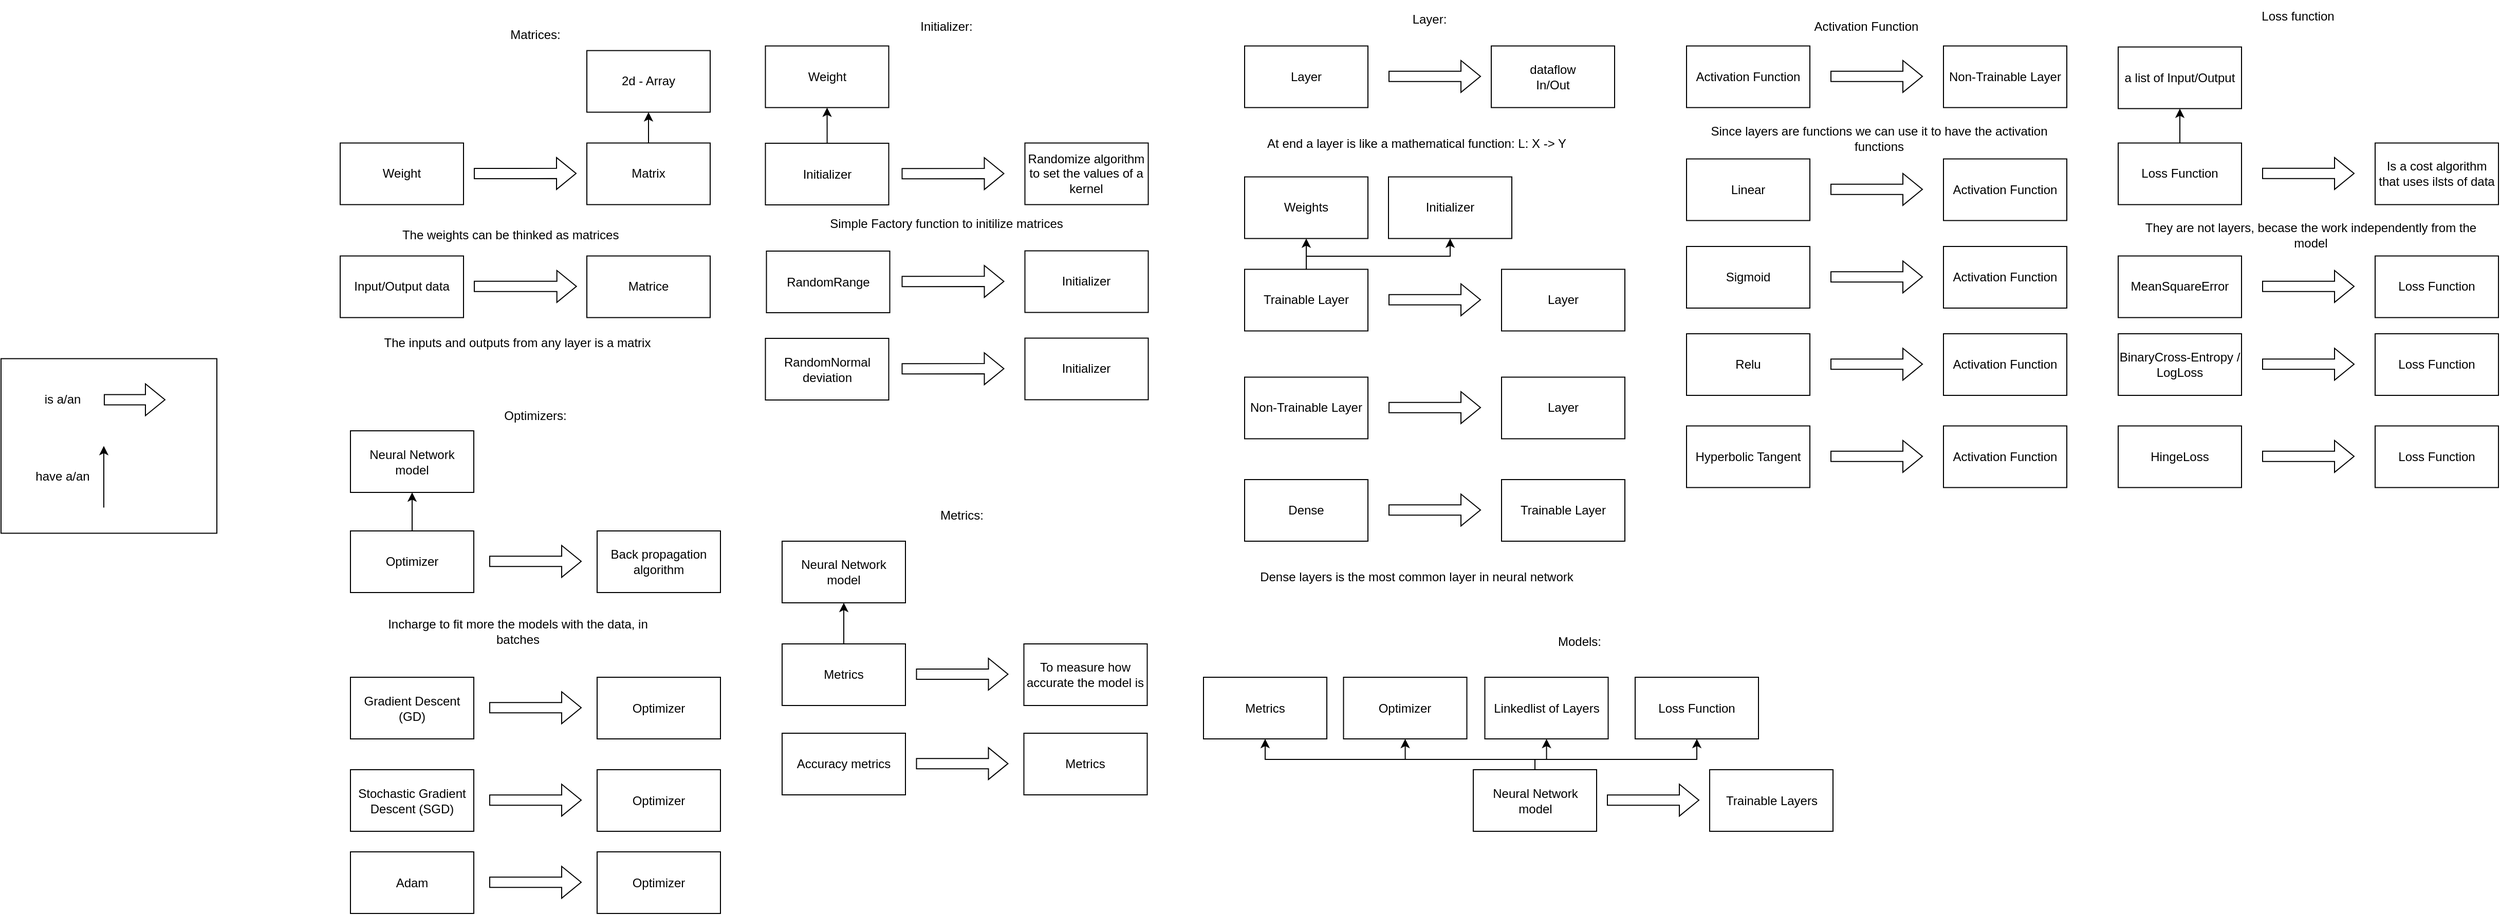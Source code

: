 <mxfile version="23.0.2" type="device">
  <diagram name="Page-1" id="kaVxl003zkkZ3Sqm6b-Y">
    <mxGraphModel dx="2093" dy="1091" grid="1" gridSize="10" guides="1" tooltips="1" connect="1" arrows="1" fold="1" page="1" pageScale="1" pageWidth="850" pageHeight="1100" math="0" shadow="0">
      <root>
        <mxCell id="0" />
        <mxCell id="1" parent="0" />
        <mxCell id="eiTDNOzj87OtUUi1a_SR-58" value="" style="rounded=0;whiteSpace=wrap;html=1;" vertex="1" parent="1">
          <mxGeometry y="435.25" width="210" height="170" as="geometry" />
        </mxCell>
        <mxCell id="eiTDNOzj87OtUUi1a_SR-43" style="edgeStyle=orthogonalEdgeStyle;rounded=0;orthogonalLoop=1;jettySize=auto;html=1;entryX=0.5;entryY=1;entryDx=0;entryDy=0;" edge="1" parent="1" source="eiTDNOzj87OtUUi1a_SR-1" target="eiTDNOzj87OtUUi1a_SR-42">
          <mxGeometry relative="1" as="geometry">
            <Array as="points">
              <mxPoint x="1493" y="825.5" />
              <mxPoint x="1366" y="825.5" />
            </Array>
          </mxGeometry>
        </mxCell>
        <mxCell id="eiTDNOzj87OtUUi1a_SR-45" style="edgeStyle=orthogonalEdgeStyle;rounded=0;orthogonalLoop=1;jettySize=auto;html=1;entryX=0.5;entryY=1;entryDx=0;entryDy=0;" edge="1" parent="1" source="eiTDNOzj87OtUUi1a_SR-1" target="eiTDNOzj87OtUUi1a_SR-44">
          <mxGeometry relative="1" as="geometry">
            <Array as="points">
              <mxPoint x="1493" y="825.5" />
              <mxPoint x="1230" y="825.5" />
            </Array>
          </mxGeometry>
        </mxCell>
        <mxCell id="eiTDNOzj87OtUUi1a_SR-168" style="edgeStyle=orthogonalEdgeStyle;rounded=0;orthogonalLoop=1;jettySize=auto;html=1;entryX=0.5;entryY=1;entryDx=0;entryDy=0;" edge="1" parent="1" source="eiTDNOzj87OtUUi1a_SR-1" target="eiTDNOzj87OtUUi1a_SR-41">
          <mxGeometry relative="1" as="geometry">
            <Array as="points">
              <mxPoint x="1492" y="825.5" />
              <mxPoint x="1504" y="825.5" />
            </Array>
          </mxGeometry>
        </mxCell>
        <mxCell id="eiTDNOzj87OtUUi1a_SR-169" style="edgeStyle=orthogonalEdgeStyle;rounded=0;orthogonalLoop=1;jettySize=auto;html=1;entryX=0.5;entryY=1;entryDx=0;entryDy=0;" edge="1" parent="1" source="eiTDNOzj87OtUUi1a_SR-1" target="eiTDNOzj87OtUUi1a_SR-163">
          <mxGeometry relative="1" as="geometry">
            <Array as="points">
              <mxPoint x="1493" y="825.5" />
              <mxPoint x="1650" y="825.5" />
            </Array>
          </mxGeometry>
        </mxCell>
        <mxCell id="eiTDNOzj87OtUUi1a_SR-1" value="Neural Network model" style="rounded=0;whiteSpace=wrap;html=1;" vertex="1" parent="1">
          <mxGeometry x="1432.5" y="835.5" width="120" height="60" as="geometry" />
        </mxCell>
        <mxCell id="eiTDNOzj87OtUUi1a_SR-3" value="Layer" style="rounded=0;whiteSpace=wrap;html=1;" vertex="1" parent="1">
          <mxGeometry x="1210" y="130.75" width="120" height="60" as="geometry" />
        </mxCell>
        <mxCell id="eiTDNOzj87OtUUi1a_SR-4" value="Weights" style="rounded=0;whiteSpace=wrap;html=1;" vertex="1" parent="1">
          <mxGeometry x="1210" y="258.25" width="120" height="60" as="geometry" />
        </mxCell>
        <mxCell id="eiTDNOzj87OtUUi1a_SR-10" value="" style="shape=flexArrow;endArrow=classic;html=1;rounded=0;" edge="1" parent="1">
          <mxGeometry width="50" height="50" relative="1" as="geometry">
            <mxPoint x="1562.5" y="865.16" as="sourcePoint" />
            <mxPoint x="1652.5" y="865.16" as="targetPoint" />
          </mxGeometry>
        </mxCell>
        <mxCell id="eiTDNOzj87OtUUi1a_SR-12" value="" style="shape=flexArrow;endArrow=classic;html=1;rounded=0;" edge="1" parent="1">
          <mxGeometry width="50" height="50" relative="1" as="geometry">
            <mxPoint x="1350" y="160.41" as="sourcePoint" />
            <mxPoint x="1440" y="160.41" as="targetPoint" />
          </mxGeometry>
        </mxCell>
        <mxCell id="eiTDNOzj87OtUUi1a_SR-13" value="dataflow&lt;br&gt;In/Out" style="rounded=0;whiteSpace=wrap;html=1;" vertex="1" parent="1">
          <mxGeometry x="1450" y="130.75" width="120" height="60" as="geometry" />
        </mxCell>
        <mxCell id="eiTDNOzj87OtUUi1a_SR-14" value="Trainable Layers" style="rounded=0;whiteSpace=wrap;html=1;" vertex="1" parent="1">
          <mxGeometry x="1662.5" y="835.5" width="120" height="60" as="geometry" />
        </mxCell>
        <mxCell id="eiTDNOzj87OtUUi1a_SR-15" value="At end a layer is like a mathematical function: L: X -&amp;gt; Y" style="text;html=1;strokeColor=none;fillColor=none;align=center;verticalAlign=middle;whiteSpace=wrap;rounded=0;" vertex="1" parent="1">
          <mxGeometry x="1210" y="210.75" width="335" height="30" as="geometry" />
        </mxCell>
        <mxCell id="eiTDNOzj87OtUUi1a_SR-21" value="Activation Function" style="rounded=0;whiteSpace=wrap;html=1;" vertex="1" parent="1">
          <mxGeometry x="1640" y="130.75" width="120" height="60" as="geometry" />
        </mxCell>
        <mxCell id="eiTDNOzj87OtUUi1a_SR-22" value="" style="shape=flexArrow;endArrow=classic;html=1;rounded=0;" edge="1" parent="1">
          <mxGeometry width="50" height="50" relative="1" as="geometry">
            <mxPoint x="1780" y="160.41" as="sourcePoint" />
            <mxPoint x="1870" y="160.41" as="targetPoint" />
          </mxGeometry>
        </mxCell>
        <mxCell id="eiTDNOzj87OtUUi1a_SR-23" value="Non-Trainable Layer" style="rounded=0;whiteSpace=wrap;html=1;" vertex="1" parent="1">
          <mxGeometry x="1890" y="130.75" width="120" height="60" as="geometry" />
        </mxCell>
        <mxCell id="eiTDNOzj87OtUUi1a_SR-30" style="edgeStyle=orthogonalEdgeStyle;rounded=0;orthogonalLoop=1;jettySize=auto;html=1;entryX=0.5;entryY=1;entryDx=0;entryDy=0;" edge="1" parent="1" source="eiTDNOzj87OtUUi1a_SR-24" target="eiTDNOzj87OtUUi1a_SR-4">
          <mxGeometry relative="1" as="geometry" />
        </mxCell>
        <mxCell id="eiTDNOzj87OtUUi1a_SR-117" style="edgeStyle=orthogonalEdgeStyle;rounded=0;orthogonalLoop=1;jettySize=auto;html=1;entryX=0.5;entryY=1;entryDx=0;entryDy=0;" edge="1" parent="1" source="eiTDNOzj87OtUUi1a_SR-24" target="eiTDNOzj87OtUUi1a_SR-116">
          <mxGeometry relative="1" as="geometry">
            <Array as="points">
              <mxPoint x="1270" y="335.5" />
              <mxPoint x="1410" y="335.5" />
            </Array>
          </mxGeometry>
        </mxCell>
        <mxCell id="eiTDNOzj87OtUUi1a_SR-24" value="Trainable Layer" style="rounded=0;whiteSpace=wrap;html=1;" vertex="1" parent="1">
          <mxGeometry x="1210" y="348.25" width="120" height="60" as="geometry" />
        </mxCell>
        <mxCell id="eiTDNOzj87OtUUi1a_SR-25" value="" style="shape=flexArrow;endArrow=classic;html=1;rounded=0;" edge="1" parent="1">
          <mxGeometry width="50" height="50" relative="1" as="geometry">
            <mxPoint x="1350" y="377.91" as="sourcePoint" />
            <mxPoint x="1440" y="377.91" as="targetPoint" />
          </mxGeometry>
        </mxCell>
        <mxCell id="eiTDNOzj87OtUUi1a_SR-26" value="Layer" style="rounded=0;whiteSpace=wrap;html=1;" vertex="1" parent="1">
          <mxGeometry x="1460" y="348.25" width="120" height="60" as="geometry" />
        </mxCell>
        <mxCell id="eiTDNOzj87OtUUi1a_SR-27" value="Non-Trainable Layer" style="rounded=0;whiteSpace=wrap;html=1;" vertex="1" parent="1">
          <mxGeometry x="1210" y="453.25" width="120" height="60" as="geometry" />
        </mxCell>
        <mxCell id="eiTDNOzj87OtUUi1a_SR-28" value="" style="shape=flexArrow;endArrow=classic;html=1;rounded=0;" edge="1" parent="1">
          <mxGeometry width="50" height="50" relative="1" as="geometry">
            <mxPoint x="1350" y="482.91" as="sourcePoint" />
            <mxPoint x="1440" y="482.91" as="targetPoint" />
          </mxGeometry>
        </mxCell>
        <mxCell id="eiTDNOzj87OtUUi1a_SR-29" value="Layer" style="rounded=0;whiteSpace=wrap;html=1;" vertex="1" parent="1">
          <mxGeometry x="1460" y="453.25" width="120" height="60" as="geometry" />
        </mxCell>
        <mxCell id="eiTDNOzj87OtUUi1a_SR-41" value="Linkedlist of Layers" style="rounded=0;whiteSpace=wrap;html=1;" vertex="1" parent="1">
          <mxGeometry x="1443.75" y="745.5" width="120" height="60" as="geometry" />
        </mxCell>
        <mxCell id="eiTDNOzj87OtUUi1a_SR-42" value="Optimizer" style="rounded=0;whiteSpace=wrap;html=1;" vertex="1" parent="1">
          <mxGeometry x="1306.25" y="745.5" width="120" height="60" as="geometry" />
        </mxCell>
        <mxCell id="eiTDNOzj87OtUUi1a_SR-44" value="Metrics" style="rounded=0;whiteSpace=wrap;html=1;" vertex="1" parent="1">
          <mxGeometry x="1170" y="745.5" width="120" height="60" as="geometry" />
        </mxCell>
        <mxCell id="eiTDNOzj87OtUUi1a_SR-46" value="Weight" style="rounded=0;whiteSpace=wrap;html=1;" vertex="1" parent="1">
          <mxGeometry x="330" y="225.25" width="120" height="60" as="geometry" />
        </mxCell>
        <mxCell id="eiTDNOzj87OtUUi1a_SR-67" style="edgeStyle=orthogonalEdgeStyle;rounded=0;orthogonalLoop=1;jettySize=auto;html=1;entryX=0.5;entryY=1;entryDx=0;entryDy=0;" edge="1" parent="1" source="eiTDNOzj87OtUUi1a_SR-47" target="eiTDNOzj87OtUUi1a_SR-66">
          <mxGeometry relative="1" as="geometry" />
        </mxCell>
        <mxCell id="eiTDNOzj87OtUUi1a_SR-47" value="Matrix" style="rounded=0;whiteSpace=wrap;html=1;" vertex="1" parent="1">
          <mxGeometry x="570" y="225.25" width="120" height="60" as="geometry" />
        </mxCell>
        <mxCell id="eiTDNOzj87OtUUi1a_SR-48" value="" style="shape=flexArrow;endArrow=classic;html=1;rounded=0;" edge="1" parent="1">
          <mxGeometry width="50" height="50" relative="1" as="geometry">
            <mxPoint x="460" y="255" as="sourcePoint" />
            <mxPoint x="560" y="254.91" as="targetPoint" />
          </mxGeometry>
        </mxCell>
        <mxCell id="eiTDNOzj87OtUUi1a_SR-49" value="The weights can be thinked as matrices&amp;nbsp;" style="text;html=1;strokeColor=none;fillColor=none;align=center;verticalAlign=middle;whiteSpace=wrap;rounded=0;" vertex="1" parent="1">
          <mxGeometry x="330" y="300.25" width="335" height="30" as="geometry" />
        </mxCell>
        <mxCell id="eiTDNOzj87OtUUi1a_SR-50" value="Input/Output data" style="rounded=0;whiteSpace=wrap;html=1;" vertex="1" parent="1">
          <mxGeometry x="330" y="335.25" width="120" height="60" as="geometry" />
        </mxCell>
        <mxCell id="eiTDNOzj87OtUUi1a_SR-51" value="" style="shape=flexArrow;endArrow=classic;html=1;rounded=0;" edge="1" parent="1">
          <mxGeometry width="50" height="50" relative="1" as="geometry">
            <mxPoint x="460" y="364.91" as="sourcePoint" />
            <mxPoint x="560.34" y="364.91" as="targetPoint" />
          </mxGeometry>
        </mxCell>
        <mxCell id="eiTDNOzj87OtUUi1a_SR-52" value="Matrice" style="rounded=0;whiteSpace=wrap;html=1;" vertex="1" parent="1">
          <mxGeometry x="570" y="335.25" width="120" height="60" as="geometry" />
        </mxCell>
        <mxCell id="eiTDNOzj87OtUUi1a_SR-53" value="The inputs and outputs from any layer is a matrix" style="text;html=1;strokeColor=none;fillColor=none;align=center;verticalAlign=middle;whiteSpace=wrap;rounded=0;" vertex="1" parent="1">
          <mxGeometry x="330" y="405.25" width="345" height="30" as="geometry" />
        </mxCell>
        <mxCell id="eiTDNOzj87OtUUi1a_SR-54" value="" style="shape=flexArrow;endArrow=classic;html=1;rounded=0;" edge="1" parent="1">
          <mxGeometry width="50" height="50" relative="1" as="geometry">
            <mxPoint x="100" y="475.25" as="sourcePoint" />
            <mxPoint x="160" y="475.25" as="targetPoint" />
          </mxGeometry>
        </mxCell>
        <mxCell id="eiTDNOzj87OtUUi1a_SR-55" value="is a/an" style="text;html=1;strokeColor=none;fillColor=none;align=center;verticalAlign=middle;whiteSpace=wrap;rounded=0;" vertex="1" parent="1">
          <mxGeometry x="30" y="460.25" width="60" height="30" as="geometry" />
        </mxCell>
        <mxCell id="eiTDNOzj87OtUUi1a_SR-56" value="have a/an" style="text;html=1;strokeColor=none;fillColor=none;align=center;verticalAlign=middle;whiteSpace=wrap;rounded=0;" vertex="1" parent="1">
          <mxGeometry x="30" y="535.25" width="60" height="30" as="geometry" />
        </mxCell>
        <mxCell id="eiTDNOzj87OtUUi1a_SR-57" value="" style="endArrow=classic;html=1;rounded=0;" edge="1" parent="1">
          <mxGeometry width="50" height="50" relative="1" as="geometry">
            <mxPoint x="100" y="580.25" as="sourcePoint" />
            <mxPoint x="100" y="520.25" as="targetPoint" />
          </mxGeometry>
        </mxCell>
        <mxCell id="eiTDNOzj87OtUUi1a_SR-66" value="2d - Array" style="rounded=0;whiteSpace=wrap;html=1;" vertex="1" parent="1">
          <mxGeometry x="570" y="135.25" width="120" height="60" as="geometry" />
        </mxCell>
        <mxCell id="eiTDNOzj87OtUUi1a_SR-70" value="Matrices:" style="text;html=1;strokeColor=none;fillColor=none;align=center;verticalAlign=middle;whiteSpace=wrap;rounded=0;" vertex="1" parent="1">
          <mxGeometry x="490" y="105.25" width="60" height="30" as="geometry" />
        </mxCell>
        <mxCell id="eiTDNOzj87OtUUi1a_SR-71" value="Layer:" style="text;html=1;strokeColor=none;fillColor=none;align=center;verticalAlign=middle;whiteSpace=wrap;rounded=0;" vertex="1" parent="1">
          <mxGeometry x="1360" y="89.5" width="60" height="30" as="geometry" />
        </mxCell>
        <mxCell id="eiTDNOzj87OtUUi1a_SR-72" value="Dense" style="rounded=0;whiteSpace=wrap;html=1;" vertex="1" parent="1">
          <mxGeometry x="1210" y="553" width="120" height="60" as="geometry" />
        </mxCell>
        <mxCell id="eiTDNOzj87OtUUi1a_SR-73" value="" style="shape=flexArrow;endArrow=classic;html=1;rounded=0;" edge="1" parent="1">
          <mxGeometry width="50" height="50" relative="1" as="geometry">
            <mxPoint x="1350" y="582.66" as="sourcePoint" />
            <mxPoint x="1440" y="582.66" as="targetPoint" />
          </mxGeometry>
        </mxCell>
        <mxCell id="eiTDNOzj87OtUUi1a_SR-74" value="Trainable Layer" style="rounded=0;whiteSpace=wrap;html=1;" vertex="1" parent="1">
          <mxGeometry x="1460" y="553" width="120" height="60" as="geometry" />
        </mxCell>
        <mxCell id="eiTDNOzj87OtUUi1a_SR-75" value="Activation Function" style="text;html=1;strokeColor=none;fillColor=none;align=center;verticalAlign=middle;whiteSpace=wrap;rounded=0;" vertex="1" parent="1">
          <mxGeometry x="1740" y="97.25" width="150" height="30" as="geometry" />
        </mxCell>
        <mxCell id="eiTDNOzj87OtUUi1a_SR-79" value="Dense layers is the most common layer in neural network" style="text;html=1;strokeColor=none;fillColor=none;align=center;verticalAlign=middle;whiteSpace=wrap;rounded=0;" vertex="1" parent="1">
          <mxGeometry x="1210" y="633" width="335" height="30" as="geometry" />
        </mxCell>
        <mxCell id="eiTDNOzj87OtUUi1a_SR-80" value="Models:" style="text;html=1;strokeColor=none;fillColor=none;align=center;verticalAlign=middle;whiteSpace=wrap;rounded=0;" vertex="1" parent="1">
          <mxGeometry x="1506.25" y="695.5" width="60" height="30" as="geometry" />
        </mxCell>
        <mxCell id="eiTDNOzj87OtUUi1a_SR-81" value="Linear" style="rounded=0;whiteSpace=wrap;html=1;" vertex="1" parent="1">
          <mxGeometry x="1640" y="240.75" width="120" height="60" as="geometry" />
        </mxCell>
        <mxCell id="eiTDNOzj87OtUUi1a_SR-82" value="" style="shape=flexArrow;endArrow=classic;html=1;rounded=0;" edge="1" parent="1">
          <mxGeometry width="50" height="50" relative="1" as="geometry">
            <mxPoint x="1780" y="270.41" as="sourcePoint" />
            <mxPoint x="1870" y="270.41" as="targetPoint" />
          </mxGeometry>
        </mxCell>
        <mxCell id="eiTDNOzj87OtUUi1a_SR-83" value="Activation Function" style="rounded=0;whiteSpace=wrap;html=1;" vertex="1" parent="1">
          <mxGeometry x="1890" y="240.75" width="120" height="60" as="geometry" />
        </mxCell>
        <mxCell id="eiTDNOzj87OtUUi1a_SR-84" value="Sigmoid" style="rounded=0;whiteSpace=wrap;html=1;" vertex="1" parent="1">
          <mxGeometry x="1640" y="326" width="120" height="60" as="geometry" />
        </mxCell>
        <mxCell id="eiTDNOzj87OtUUi1a_SR-85" value="" style="shape=flexArrow;endArrow=classic;html=1;rounded=0;" edge="1" parent="1">
          <mxGeometry width="50" height="50" relative="1" as="geometry">
            <mxPoint x="1780" y="355.66" as="sourcePoint" />
            <mxPoint x="1870" y="355.66" as="targetPoint" />
          </mxGeometry>
        </mxCell>
        <mxCell id="eiTDNOzj87OtUUi1a_SR-86" value="Activation Function" style="rounded=0;whiteSpace=wrap;html=1;" vertex="1" parent="1">
          <mxGeometry x="1890" y="326" width="120" height="60" as="geometry" />
        </mxCell>
        <mxCell id="eiTDNOzj87OtUUi1a_SR-87" value="Relu" style="rounded=0;whiteSpace=wrap;html=1;" vertex="1" parent="1">
          <mxGeometry x="1640" y="411" width="120" height="60" as="geometry" />
        </mxCell>
        <mxCell id="eiTDNOzj87OtUUi1a_SR-88" value="" style="shape=flexArrow;endArrow=classic;html=1;rounded=0;" edge="1" parent="1">
          <mxGeometry width="50" height="50" relative="1" as="geometry">
            <mxPoint x="1780" y="440.66" as="sourcePoint" />
            <mxPoint x="1870" y="440.66" as="targetPoint" />
          </mxGeometry>
        </mxCell>
        <mxCell id="eiTDNOzj87OtUUi1a_SR-89" value="Activation Function" style="rounded=0;whiteSpace=wrap;html=1;" vertex="1" parent="1">
          <mxGeometry x="1890" y="411" width="120" height="60" as="geometry" />
        </mxCell>
        <mxCell id="eiTDNOzj87OtUUi1a_SR-90" value="Hyperbolic Tangent" style="rounded=0;whiteSpace=wrap;html=1;" vertex="1" parent="1">
          <mxGeometry x="1640" y="500.75" width="120" height="60" as="geometry" />
        </mxCell>
        <mxCell id="eiTDNOzj87OtUUi1a_SR-91" value="" style="shape=flexArrow;endArrow=classic;html=1;rounded=0;" edge="1" parent="1">
          <mxGeometry width="50" height="50" relative="1" as="geometry">
            <mxPoint x="1780" y="530.41" as="sourcePoint" />
            <mxPoint x="1870" y="530.41" as="targetPoint" />
          </mxGeometry>
        </mxCell>
        <mxCell id="eiTDNOzj87OtUUi1a_SR-92" value="Activation Function" style="rounded=0;whiteSpace=wrap;html=1;" vertex="1" parent="1">
          <mxGeometry x="1890" y="500.75" width="120" height="60" as="geometry" />
        </mxCell>
        <mxCell id="eiTDNOzj87OtUUi1a_SR-94" value="Since layers are functions we can use it to have the activation functions" style="text;html=1;strokeColor=none;fillColor=none;align=center;verticalAlign=middle;whiteSpace=wrap;rounded=0;" vertex="1" parent="1">
          <mxGeometry x="1660" y="205.5" width="335" height="30" as="geometry" />
        </mxCell>
        <mxCell id="eiTDNOzj87OtUUi1a_SR-95" value="Optimizers:" style="text;html=1;strokeColor=none;fillColor=none;align=center;verticalAlign=middle;whiteSpace=wrap;rounded=0;" vertex="1" parent="1">
          <mxGeometry x="480" y="475.5" width="80" height="30" as="geometry" />
        </mxCell>
        <mxCell id="eiTDNOzj87OtUUi1a_SR-99" style="edgeStyle=orthogonalEdgeStyle;rounded=0;orthogonalLoop=1;jettySize=auto;html=1;entryX=0.5;entryY=1;entryDx=0;entryDy=0;exitX=0.5;exitY=0;exitDx=0;exitDy=0;" edge="1" parent="1" source="eiTDNOzj87OtUUi1a_SR-102" target="eiTDNOzj87OtUUi1a_SR-100">
          <mxGeometry relative="1" as="geometry">
            <mxPoint x="580" y="553" as="targetPoint" />
            <Array as="points">
              <mxPoint x="400" y="565.5" />
            </Array>
          </mxGeometry>
        </mxCell>
        <mxCell id="eiTDNOzj87OtUUi1a_SR-96" value="Back propagation algorithm" style="rounded=0;whiteSpace=wrap;html=1;" vertex="1" parent="1">
          <mxGeometry x="580" y="603" width="120" height="60" as="geometry" />
        </mxCell>
        <mxCell id="eiTDNOzj87OtUUi1a_SR-97" value="Incharge to fit more the models with the data, in batches" style="text;html=1;strokeColor=none;fillColor=none;align=center;verticalAlign=middle;whiteSpace=wrap;rounded=0;" vertex="1" parent="1">
          <mxGeometry x="352.5" y="685.5" width="300" height="30" as="geometry" />
        </mxCell>
        <mxCell id="eiTDNOzj87OtUUi1a_SR-100" value="Neural Network model" style="rounded=0;whiteSpace=wrap;html=1;" vertex="1" parent="1">
          <mxGeometry x="340" y="505.5" width="120" height="60" as="geometry" />
        </mxCell>
        <mxCell id="eiTDNOzj87OtUUi1a_SR-102" value="Optimizer" style="rounded=0;whiteSpace=wrap;html=1;" vertex="1" parent="1">
          <mxGeometry x="340" y="603" width="120" height="60" as="geometry" />
        </mxCell>
        <mxCell id="eiTDNOzj87OtUUi1a_SR-103" value="" style="shape=flexArrow;endArrow=classic;html=1;rounded=0;" edge="1" parent="1">
          <mxGeometry width="50" height="50" relative="1" as="geometry">
            <mxPoint x="475" y="632.66" as="sourcePoint" />
            <mxPoint x="565" y="632.66" as="targetPoint" />
          </mxGeometry>
        </mxCell>
        <mxCell id="eiTDNOzj87OtUUi1a_SR-104" value="Gradient Descent (GD)" style="rounded=0;whiteSpace=wrap;html=1;" vertex="1" parent="1">
          <mxGeometry x="340" y="745.5" width="120" height="60" as="geometry" />
        </mxCell>
        <mxCell id="eiTDNOzj87OtUUi1a_SR-105" value="Optimizer" style="rounded=0;whiteSpace=wrap;html=1;" vertex="1" parent="1">
          <mxGeometry x="580" y="745.5" width="120" height="60" as="geometry" />
        </mxCell>
        <mxCell id="eiTDNOzj87OtUUi1a_SR-106" value="" style="shape=flexArrow;endArrow=classic;html=1;rounded=0;" edge="1" parent="1">
          <mxGeometry width="50" height="50" relative="1" as="geometry">
            <mxPoint x="475" y="775.16" as="sourcePoint" />
            <mxPoint x="565" y="775.16" as="targetPoint" />
          </mxGeometry>
        </mxCell>
        <mxCell id="eiTDNOzj87OtUUi1a_SR-107" value="Stochastic&amp;nbsp;Gradient Descent (SGD)" style="rounded=0;whiteSpace=wrap;html=1;" vertex="1" parent="1">
          <mxGeometry x="340" y="835.5" width="120" height="60" as="geometry" />
        </mxCell>
        <mxCell id="eiTDNOzj87OtUUi1a_SR-108" value="Optimizer" style="rounded=0;whiteSpace=wrap;html=1;" vertex="1" parent="1">
          <mxGeometry x="580" y="835.5" width="120" height="60" as="geometry" />
        </mxCell>
        <mxCell id="eiTDNOzj87OtUUi1a_SR-109" value="" style="shape=flexArrow;endArrow=classic;html=1;rounded=0;" edge="1" parent="1">
          <mxGeometry width="50" height="50" relative="1" as="geometry">
            <mxPoint x="475" y="865.16" as="sourcePoint" />
            <mxPoint x="565" y="865.16" as="targetPoint" />
          </mxGeometry>
        </mxCell>
        <mxCell id="eiTDNOzj87OtUUi1a_SR-113" value="Adam" style="rounded=0;whiteSpace=wrap;html=1;" vertex="1" parent="1">
          <mxGeometry x="340" y="915.5" width="120" height="60" as="geometry" />
        </mxCell>
        <mxCell id="eiTDNOzj87OtUUi1a_SR-114" value="Optimizer" style="rounded=0;whiteSpace=wrap;html=1;" vertex="1" parent="1">
          <mxGeometry x="580" y="915.5" width="120" height="60" as="geometry" />
        </mxCell>
        <mxCell id="eiTDNOzj87OtUUi1a_SR-115" value="" style="shape=flexArrow;endArrow=classic;html=1;rounded=0;" edge="1" parent="1">
          <mxGeometry width="50" height="50" relative="1" as="geometry">
            <mxPoint x="475" y="945.16" as="sourcePoint" />
            <mxPoint x="565" y="945.16" as="targetPoint" />
          </mxGeometry>
        </mxCell>
        <mxCell id="eiTDNOzj87OtUUi1a_SR-116" value="Initializer" style="rounded=0;whiteSpace=wrap;html=1;" vertex="1" parent="1">
          <mxGeometry x="1350" y="258.25" width="120" height="60" as="geometry" />
        </mxCell>
        <mxCell id="eiTDNOzj87OtUUi1a_SR-119" value="Initializer:" style="text;html=1;strokeColor=none;fillColor=none;align=center;verticalAlign=middle;whiteSpace=wrap;rounded=0;" vertex="1" parent="1">
          <mxGeometry x="890" y="97.25" width="60" height="30" as="geometry" />
        </mxCell>
        <mxCell id="eiTDNOzj87OtUUi1a_SR-122" style="edgeStyle=orthogonalEdgeStyle;rounded=0;orthogonalLoop=1;jettySize=auto;html=1;entryX=0.5;entryY=1;entryDx=0;entryDy=0;" edge="1" parent="1" source="eiTDNOzj87OtUUi1a_SR-120" target="eiTDNOzj87OtUUi1a_SR-121">
          <mxGeometry relative="1" as="geometry" />
        </mxCell>
        <mxCell id="eiTDNOzj87OtUUi1a_SR-120" value="Initializer" style="rounded=0;whiteSpace=wrap;html=1;" vertex="1" parent="1">
          <mxGeometry x="743.75" y="225.5" width="120" height="60" as="geometry" />
        </mxCell>
        <mxCell id="eiTDNOzj87OtUUi1a_SR-121" value="Weight" style="rounded=0;whiteSpace=wrap;html=1;" vertex="1" parent="1">
          <mxGeometry x="743.75" y="130.75" width="120" height="60" as="geometry" />
        </mxCell>
        <mxCell id="eiTDNOzj87OtUUi1a_SR-123" value="" style="shape=flexArrow;endArrow=classic;html=1;rounded=0;" edge="1" parent="1">
          <mxGeometry width="50" height="50" relative="1" as="geometry">
            <mxPoint x="876.25" y="255.09" as="sourcePoint" />
            <mxPoint x="976.25" y="255.0" as="targetPoint" />
          </mxGeometry>
        </mxCell>
        <mxCell id="eiTDNOzj87OtUUi1a_SR-124" value="Randomize algorithm to set the values of a kernel" style="rounded=0;whiteSpace=wrap;html=1;" vertex="1" parent="1">
          <mxGeometry x="996.25" y="225.25" width="120" height="60" as="geometry" />
        </mxCell>
        <mxCell id="eiTDNOzj87OtUUi1a_SR-126" value="Simple Factory function to initilize matrices" style="text;html=1;strokeColor=none;fillColor=none;align=center;verticalAlign=middle;whiteSpace=wrap;rounded=0;" vertex="1" parent="1">
          <mxGeometry x="760" y="288.5" width="320" height="30" as="geometry" />
        </mxCell>
        <mxCell id="eiTDNOzj87OtUUi1a_SR-128" value="RandomNormal deviation" style="rounded=0;whiteSpace=wrap;html=1;" vertex="1" parent="1">
          <mxGeometry x="743.75" y="415.5" width="120" height="60" as="geometry" />
        </mxCell>
        <mxCell id="eiTDNOzj87OtUUi1a_SR-129" value="" style="shape=flexArrow;endArrow=classic;html=1;rounded=0;" edge="1" parent="1">
          <mxGeometry width="50" height="50" relative="1" as="geometry">
            <mxPoint x="876.25" y="445.09" as="sourcePoint" />
            <mxPoint x="976.25" y="445" as="targetPoint" />
          </mxGeometry>
        </mxCell>
        <mxCell id="eiTDNOzj87OtUUi1a_SR-130" value="Initializer" style="rounded=0;whiteSpace=wrap;html=1;" vertex="1" parent="1">
          <mxGeometry x="996.25" y="415.25" width="120" height="60" as="geometry" />
        </mxCell>
        <mxCell id="eiTDNOzj87OtUUi1a_SR-131" value="RandomRange" style="rounded=0;whiteSpace=wrap;html=1;" vertex="1" parent="1">
          <mxGeometry x="744.75" y="330.5" width="120" height="60" as="geometry" />
        </mxCell>
        <mxCell id="eiTDNOzj87OtUUi1a_SR-132" value="" style="shape=flexArrow;endArrow=classic;html=1;rounded=0;" edge="1" parent="1">
          <mxGeometry width="50" height="50" relative="1" as="geometry">
            <mxPoint x="876.25" y="360.09" as="sourcePoint" />
            <mxPoint x="976.25" y="360" as="targetPoint" />
          </mxGeometry>
        </mxCell>
        <mxCell id="eiTDNOzj87OtUUi1a_SR-133" value="Initializer" style="rounded=0;whiteSpace=wrap;html=1;" vertex="1" parent="1">
          <mxGeometry x="996.25" y="330.25" width="120" height="60" as="geometry" />
        </mxCell>
        <mxCell id="eiTDNOzj87OtUUi1a_SR-159" style="edgeStyle=orthogonalEdgeStyle;rounded=0;orthogonalLoop=1;jettySize=auto;html=1;entryX=0.5;entryY=1;entryDx=0;entryDy=0;" edge="1" parent="1" source="eiTDNOzj87OtUUi1a_SR-136" target="eiTDNOzj87OtUUi1a_SR-158">
          <mxGeometry relative="1" as="geometry" />
        </mxCell>
        <mxCell id="eiTDNOzj87OtUUi1a_SR-136" value="Loss Function" style="rounded=0;whiteSpace=wrap;html=1;" vertex="1" parent="1">
          <mxGeometry x="2060" y="225.25" width="120" height="60" as="geometry" />
        </mxCell>
        <mxCell id="eiTDNOzj87OtUUi1a_SR-137" value="" style="shape=flexArrow;endArrow=classic;html=1;rounded=0;" edge="1" parent="1">
          <mxGeometry width="50" height="50" relative="1" as="geometry">
            <mxPoint x="2200" y="254.91" as="sourcePoint" />
            <mxPoint x="2290" y="254.91" as="targetPoint" />
          </mxGeometry>
        </mxCell>
        <mxCell id="eiTDNOzj87OtUUi1a_SR-138" value="Is a cost algorithm that uses ilsts of data" style="rounded=0;whiteSpace=wrap;html=1;" vertex="1" parent="1">
          <mxGeometry x="2310" y="225.25" width="120" height="60" as="geometry" />
        </mxCell>
        <mxCell id="eiTDNOzj87OtUUi1a_SR-139" value="Loss function" style="text;html=1;strokeColor=none;fillColor=none;align=center;verticalAlign=middle;whiteSpace=wrap;rounded=0;" vertex="1" parent="1">
          <mxGeometry x="2160" y="86.5" width="150" height="30" as="geometry" />
        </mxCell>
        <mxCell id="eiTDNOzj87OtUUi1a_SR-140" value="MeanSquareError" style="rounded=0;whiteSpace=wrap;html=1;" vertex="1" parent="1">
          <mxGeometry x="2060" y="335.25" width="120" height="60" as="geometry" />
        </mxCell>
        <mxCell id="eiTDNOzj87OtUUi1a_SR-141" value="" style="shape=flexArrow;endArrow=classic;html=1;rounded=0;" edge="1" parent="1">
          <mxGeometry width="50" height="50" relative="1" as="geometry">
            <mxPoint x="2200" y="364.91" as="sourcePoint" />
            <mxPoint x="2290" y="364.91" as="targetPoint" />
          </mxGeometry>
        </mxCell>
        <mxCell id="eiTDNOzj87OtUUi1a_SR-142" value="Loss Function" style="rounded=0;whiteSpace=wrap;html=1;" vertex="1" parent="1">
          <mxGeometry x="2310" y="335.25" width="120" height="60" as="geometry" />
        </mxCell>
        <mxCell id="eiTDNOzj87OtUUi1a_SR-152" value="They are not layers, becase the work independently from the model" style="text;html=1;strokeColor=none;fillColor=none;align=center;verticalAlign=middle;whiteSpace=wrap;rounded=0;" vertex="1" parent="1">
          <mxGeometry x="2080" y="300" width="335" height="30" as="geometry" />
        </mxCell>
        <mxCell id="eiTDNOzj87OtUUi1a_SR-158" value="a list of Input/Output" style="rounded=0;whiteSpace=wrap;html=1;" vertex="1" parent="1">
          <mxGeometry x="2060" y="131.75" width="120" height="60" as="geometry" />
        </mxCell>
        <mxCell id="eiTDNOzj87OtUUi1a_SR-160" value="BinaryCross-Entropy / LogLoss" style="rounded=0;whiteSpace=wrap;html=1;" vertex="1" parent="1">
          <mxGeometry x="2060" y="411" width="120" height="60" as="geometry" />
        </mxCell>
        <mxCell id="eiTDNOzj87OtUUi1a_SR-161" value="" style="shape=flexArrow;endArrow=classic;html=1;rounded=0;" edge="1" parent="1">
          <mxGeometry width="50" height="50" relative="1" as="geometry">
            <mxPoint x="2200" y="440.66" as="sourcePoint" />
            <mxPoint x="2290" y="440.66" as="targetPoint" />
          </mxGeometry>
        </mxCell>
        <mxCell id="eiTDNOzj87OtUUi1a_SR-162" value="Loss Function" style="rounded=0;whiteSpace=wrap;html=1;" vertex="1" parent="1">
          <mxGeometry x="2310" y="411" width="120" height="60" as="geometry" />
        </mxCell>
        <mxCell id="eiTDNOzj87OtUUi1a_SR-163" value="Loss Function" style="rounded=0;whiteSpace=wrap;html=1;" vertex="1" parent="1">
          <mxGeometry x="1590" y="745.5" width="120" height="60" as="geometry" />
        </mxCell>
        <mxCell id="eiTDNOzj87OtUUi1a_SR-165" value="HingeLoss" style="rounded=0;whiteSpace=wrap;html=1;" vertex="1" parent="1">
          <mxGeometry x="2060" y="500.75" width="120" height="60" as="geometry" />
        </mxCell>
        <mxCell id="eiTDNOzj87OtUUi1a_SR-166" value="" style="shape=flexArrow;endArrow=classic;html=1;rounded=0;" edge="1" parent="1">
          <mxGeometry width="50" height="50" relative="1" as="geometry">
            <mxPoint x="2200" y="530.41" as="sourcePoint" />
            <mxPoint x="2290" y="530.41" as="targetPoint" />
          </mxGeometry>
        </mxCell>
        <mxCell id="eiTDNOzj87OtUUi1a_SR-167" value="Loss Function" style="rounded=0;whiteSpace=wrap;html=1;" vertex="1" parent="1">
          <mxGeometry x="2310" y="500.75" width="120" height="60" as="geometry" />
        </mxCell>
        <mxCell id="eiTDNOzj87OtUUi1a_SR-170" value="Metrics:" style="text;html=1;strokeColor=none;fillColor=none;align=center;verticalAlign=middle;whiteSpace=wrap;rounded=0;" vertex="1" parent="1">
          <mxGeometry x="895.25" y="573" width="80" height="30" as="geometry" />
        </mxCell>
        <mxCell id="eiTDNOzj87OtUUi1a_SR-171" value="Metrics" style="rounded=0;whiteSpace=wrap;html=1;" vertex="1" parent="1">
          <mxGeometry x="760" y="713" width="120" height="60" as="geometry" />
        </mxCell>
        <mxCell id="eiTDNOzj87OtUUi1a_SR-172" style="edgeStyle=orthogonalEdgeStyle;rounded=0;orthogonalLoop=1;jettySize=auto;html=1;entryX=0.5;entryY=1;entryDx=0;entryDy=0;exitX=0.5;exitY=0;exitDx=0;exitDy=0;" edge="1" parent="1" target="eiTDNOzj87OtUUi1a_SR-173" source="eiTDNOzj87OtUUi1a_SR-171">
          <mxGeometry relative="1" as="geometry">
            <mxPoint x="1004.75" y="660.5" as="targetPoint" />
            <mxPoint x="824.75" y="710.5" as="sourcePoint" />
            <Array as="points">
              <mxPoint x="820" y="673" />
            </Array>
          </mxGeometry>
        </mxCell>
        <mxCell id="eiTDNOzj87OtUUi1a_SR-173" value="Neural Network model" style="rounded=0;whiteSpace=wrap;html=1;" vertex="1" parent="1">
          <mxGeometry x="760" y="613" width="120" height="60" as="geometry" />
        </mxCell>
        <mxCell id="eiTDNOzj87OtUUi1a_SR-174" value="" style="shape=flexArrow;endArrow=classic;html=1;rounded=0;" edge="1" parent="1">
          <mxGeometry width="50" height="50" relative="1" as="geometry">
            <mxPoint x="890.25" y="742.5" as="sourcePoint" />
            <mxPoint x="980.25" y="742.5" as="targetPoint" />
          </mxGeometry>
        </mxCell>
        <mxCell id="eiTDNOzj87OtUUi1a_SR-175" value="To measure how accurate the model is" style="rounded=0;whiteSpace=wrap;html=1;" vertex="1" parent="1">
          <mxGeometry x="995.25" y="713" width="120" height="60" as="geometry" />
        </mxCell>
        <mxCell id="eiTDNOzj87OtUUi1a_SR-176" value="Accuracy metrics" style="rounded=0;whiteSpace=wrap;html=1;" vertex="1" parent="1">
          <mxGeometry x="760" y="800" width="120" height="60" as="geometry" />
        </mxCell>
        <mxCell id="eiTDNOzj87OtUUi1a_SR-177" value="" style="shape=flexArrow;endArrow=classic;html=1;rounded=0;" edge="1" parent="1">
          <mxGeometry width="50" height="50" relative="1" as="geometry">
            <mxPoint x="890.25" y="829.57" as="sourcePoint" />
            <mxPoint x="980.25" y="829.57" as="targetPoint" />
          </mxGeometry>
        </mxCell>
        <mxCell id="eiTDNOzj87OtUUi1a_SR-178" value="Metrics" style="rounded=0;whiteSpace=wrap;html=1;" vertex="1" parent="1">
          <mxGeometry x="995.25" y="800" width="120" height="60" as="geometry" />
        </mxCell>
      </root>
    </mxGraphModel>
  </diagram>
</mxfile>
